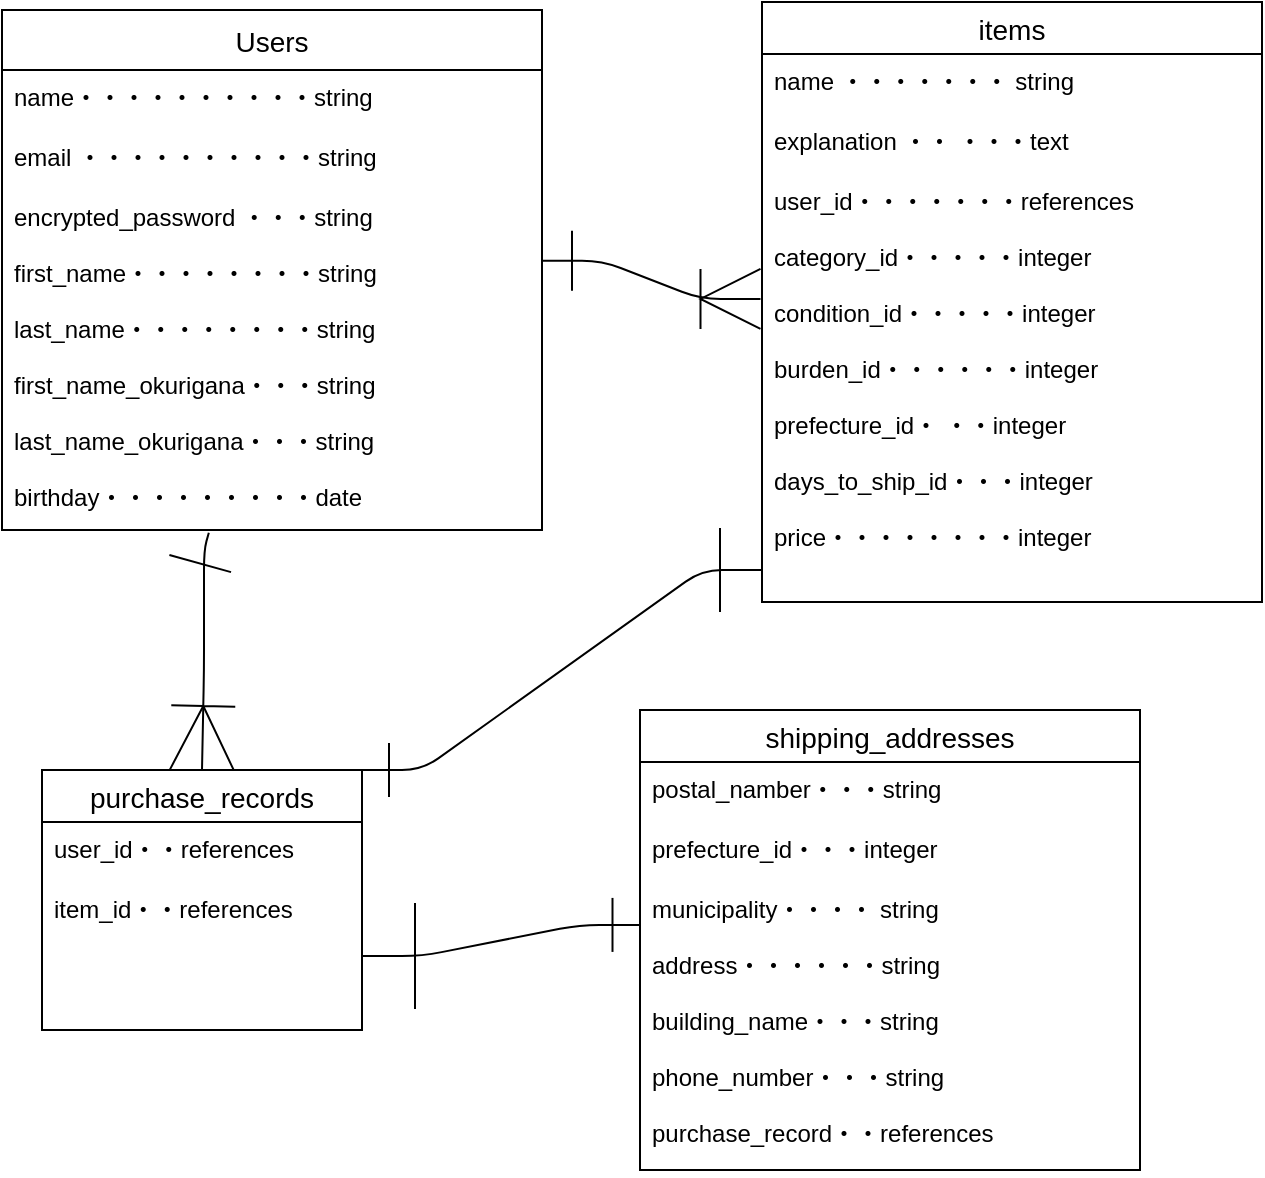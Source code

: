 <mxfile version="14.2.4" type="embed">
    <diagram id="esMEx5bN9DsB9gF7TEje" name="ページ1">
        <mxGraphModel dx="824" dy="631" grid="1" gridSize="10" guides="1" tooltips="1" connect="1" arrows="1" fold="1" page="1" pageScale="1" pageWidth="850" pageHeight="1100" math="0" shadow="0">
            <root>
                <mxCell id="0"/>
                <mxCell id="1" parent="0"/>
                <mxCell id="47" value="Users" style="swimlane;fontStyle=0;childLayout=stackLayout;horizontal=1;startSize=30;horizontalStack=0;resizeParent=1;resizeParentMax=0;resizeLast=0;collapsible=1;marginBottom=0;align=center;fontSize=14;" parent="1" vertex="1">
                    <mxGeometry x="40" y="20" width="270" height="260" as="geometry">
                        <mxRectangle x="100" y="130" width="60" height="30" as="alternateBounds"/>
                    </mxGeometry>
                </mxCell>
                <mxCell id="48" value="name・・・・・・・・・・string" style="text;strokeColor=none;fillColor=none;spacingLeft=4;spacingRight=4;overflow=hidden;rotatable=0;points=[[0,0.5],[1,0.5]];portConstraint=eastwest;fontSize=12;" parent="47" vertex="1">
                    <mxGeometry y="30" width="270" height="30" as="geometry"/>
                </mxCell>
                <mxCell id="49" value="email ・・・・・・・・・・string" style="text;strokeColor=none;fillColor=none;spacingLeft=4;spacingRight=4;overflow=hidden;rotatable=0;points=[[0,0.5],[1,0.5]];portConstraint=eastwest;fontSize=12;" parent="47" vertex="1">
                    <mxGeometry y="60" width="270" height="30" as="geometry"/>
                </mxCell>
                <mxCell id="50" value="encrypted_password ・・・string&#10;&#10;first_name・・・・・・・・string&#10;&#10;last_name・・・・・・・・string&#10;&#10;first_name_okurigana・・・string&#10;&#10;last_name_okurigana・・・string&#10;&#10;birthday・・・・・・・・・date&#10;&#10;&#10;&#10;&#10;&#10;&#10;&#10;&#10;" style="text;strokeColor=none;fillColor=none;spacingLeft=4;spacingRight=4;overflow=hidden;rotatable=0;points=[[0,0.5],[1,0.5]];portConstraint=eastwest;fontSize=12;" parent="47" vertex="1">
                    <mxGeometry y="90" width="270" height="170" as="geometry"/>
                </mxCell>
                <mxCell id="146" value="items" style="swimlane;fontStyle=0;childLayout=stackLayout;horizontal=1;startSize=26;horizontalStack=0;resizeParent=1;resizeParentMax=0;resizeLast=0;collapsible=1;marginBottom=0;align=center;fontSize=14;" parent="1" vertex="1">
                    <mxGeometry x="420" y="16" width="250" height="300" as="geometry">
                        <mxRectangle x="370" y="46" width="70" height="26" as="alternateBounds"/>
                    </mxGeometry>
                </mxCell>
                <mxCell id="147" value="name ・・・・・・・ string" style="text;strokeColor=none;fillColor=none;spacingLeft=4;spacingRight=4;overflow=hidden;rotatable=0;points=[[0,0.5],[1,0.5]];portConstraint=eastwest;fontSize=12;" parent="146" vertex="1">
                    <mxGeometry y="26" width="250" height="30" as="geometry"/>
                </mxCell>
                <mxCell id="148" value="explanation ・・ ・・・text" style="text;strokeColor=none;fillColor=none;spacingLeft=4;spacingRight=4;overflow=hidden;rotatable=0;points=[[0,0.5],[1,0.5]];portConstraint=eastwest;fontSize=12;" parent="146" vertex="1">
                    <mxGeometry y="56" width="250" height="30" as="geometry"/>
                </mxCell>
                <mxCell id="149" value="user_id・・・・・・・references&#10;&#10;category_id・・・・・integer&#10;&#10;condition_id・・・・・integer&#10;&#10;burden_id・・・・・・integer&#10;&#10;prefecture_id・ ・・integer&#10;&#10;days_to_ship_id・・・integer&#10;&#10;price・・・・・・・・integer&#10;&#10;" style="text;strokeColor=none;fillColor=none;spacingLeft=4;spacingRight=4;overflow=hidden;rotatable=0;points=[[0,0.5],[1,0.5]];portConstraint=eastwest;fontSize=12;" parent="146" vertex="1">
                    <mxGeometry y="86" width="250" height="214" as="geometry"/>
                </mxCell>
                <mxCell id="152" value="purchase_records" style="swimlane;fontStyle=0;childLayout=stackLayout;horizontal=1;startSize=26;horizontalStack=0;resizeParent=1;resizeParentMax=0;resizeLast=0;collapsible=1;marginBottom=0;align=center;fontSize=14;" parent="1" vertex="1">
                    <mxGeometry x="60" y="400" width="160" height="130" as="geometry">
                        <mxRectangle x="40" y="250" width="140" height="26" as="alternateBounds"/>
                    </mxGeometry>
                </mxCell>
                <mxCell id="153" value="user_id・・references" style="text;strokeColor=none;fillColor=none;spacingLeft=4;spacingRight=4;overflow=hidden;rotatable=0;points=[[0,0.5],[1,0.5]];portConstraint=eastwest;fontSize=12;" parent="152" vertex="1">
                    <mxGeometry y="26" width="160" height="30" as="geometry"/>
                </mxCell>
                <mxCell id="155" value="item_id・・references" style="text;strokeColor=none;fillColor=none;spacingLeft=4;spacingRight=4;overflow=hidden;rotatable=0;points=[[0,0.5],[1,0.5]];portConstraint=eastwest;fontSize=12;" parent="152" vertex="1">
                    <mxGeometry y="56" width="160" height="74" as="geometry"/>
                </mxCell>
                <mxCell id="156" value="shipping_addresses" style="swimlane;fontStyle=0;childLayout=stackLayout;horizontal=1;startSize=26;horizontalStack=0;resizeParent=1;resizeParentMax=0;resizeLast=0;collapsible=1;marginBottom=0;align=center;fontSize=14;" parent="1" vertex="1">
                    <mxGeometry x="359" y="370" width="250" height="230" as="geometry">
                        <mxRectangle x="260" y="300" width="50" height="26" as="alternateBounds"/>
                    </mxGeometry>
                </mxCell>
                <mxCell id="157" value="postal_namber・・・string" style="text;strokeColor=none;fillColor=none;spacingLeft=4;spacingRight=4;overflow=hidden;rotatable=0;points=[[0,0.5],[1,0.5]];portConstraint=eastwest;fontSize=12;" parent="156" vertex="1">
                    <mxGeometry y="26" width="250" height="30" as="geometry"/>
                </mxCell>
                <mxCell id="158" value="prefecture_id・・・integer&#10;" style="text;strokeColor=none;fillColor=none;spacingLeft=4;spacingRight=4;overflow=hidden;rotatable=0;points=[[0,0.5],[1,0.5]];portConstraint=eastwest;fontSize=12;" parent="156" vertex="1">
                    <mxGeometry y="56" width="250" height="30" as="geometry"/>
                </mxCell>
                <mxCell id="159" value="municipality・・・・ string&#10;&#10;address・・・・・・string&#10;&#10;building_name・・・string&#10;&#10;phone_number・・・string&#10;&#10;purchase_record・・references" style="text;strokeColor=none;fillColor=none;spacingLeft=4;spacingRight=4;overflow=hidden;rotatable=0;points=[[0,0.5],[1,0.5]];portConstraint=eastwest;fontSize=12;" parent="156" vertex="1">
                    <mxGeometry y="86" width="250" height="144" as="geometry"/>
                </mxCell>
                <mxCell id="160" value="" style="edgeStyle=entityRelationEdgeStyle;fontSize=16;html=1;endArrow=ERoneToMany;entryX=-0.003;entryY=0.292;entryDx=0;entryDy=0;entryPerimeter=0;exitX=1;exitY=0.208;exitDx=0;exitDy=0;exitPerimeter=0;jumpSize=6;endSize=28;startSize=28;startArrow=ERone;startFill=0;" parent="1" source="50" target="149" edge="1">
                    <mxGeometry width="100" height="100" relative="1" as="geometry">
                        <mxPoint x="260" y="270" as="sourcePoint"/>
                        <mxPoint x="360" y="170" as="targetPoint"/>
                    </mxGeometry>
                </mxCell>
                <mxCell id="163" value="" style="fontSize=12;html=1;endArrow=ERoneToMany;entryX=0.5;entryY=0;entryDx=0;entryDy=0;endSize=30;startSize=30;startArrow=ERone;startFill=0;exitX=0.383;exitY=1.008;exitDx=0;exitDy=0;exitPerimeter=0;" parent="1" source="50" target="152" edge="1">
                    <mxGeometry width="100" height="100" relative="1" as="geometry">
                        <mxPoint x="130" y="299" as="sourcePoint"/>
                        <mxPoint x="140" y="510" as="targetPoint"/>
                        <Array as="points">
                            <mxPoint x="141" y="290"/>
                            <mxPoint x="141" y="350"/>
                        </Array>
                    </mxGeometry>
                </mxCell>
                <mxCell id="165" value="" style="edgeStyle=entityRelationEdgeStyle;fontSize=12;html=1;endArrow=ERone;startArrow=ERone;exitX=1;exitY=0;exitDx=0;exitDy=0;endSize=40;startSize=25;startFill=0;endFill=0;" parent="1" source="152" edge="1">
                    <mxGeometry width="100" height="100" relative="1" as="geometry">
                        <mxPoint x="320" y="400" as="sourcePoint"/>
                        <mxPoint x="420" y="300" as="targetPoint"/>
                    </mxGeometry>
                </mxCell>
                <mxCell id="166" value="" style="edgeStyle=entityRelationEdgeStyle;fontSize=12;html=1;endArrow=ERone;endFill=1;entryX=-0.001;entryY=0.149;entryDx=0;entryDy=0;entryPerimeter=0;endSize=25;startArrow=ERone;startFill=0;startSize=51;" parent="1" target="159" edge="1" source="155">
                    <mxGeometry width="100" height="100" relative="1" as="geometry">
                        <mxPoint x="210" y="530" as="sourcePoint"/>
                        <mxPoint x="360" y="475" as="targetPoint"/>
                    </mxGeometry>
                </mxCell>
            </root>
        </mxGraphModel>
    </diagram>
</mxfile>
